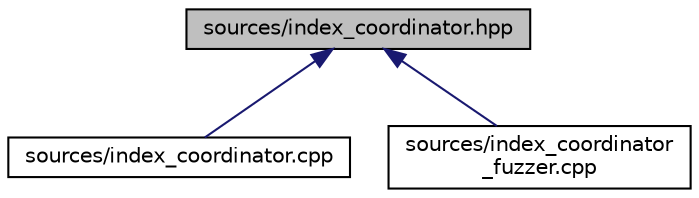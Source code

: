 digraph "sources/index_coordinator.hpp"
{
 // LATEX_PDF_SIZE
  edge [fontname="Helvetica",fontsize="10",labelfontname="Helvetica",labelfontsize="10"];
  node [fontname="Helvetica",fontsize="10",shape=record];
  Node1 [label="sources/index_coordinator.hpp",height=0.2,width=0.4,color="black", fillcolor="grey75", style="filled", fontcolor="black",tooltip=" "];
  Node1 -> Node2 [dir="back",color="midnightblue",fontsize="10",style="solid",fontname="Helvetica"];
  Node2 [label="sources/index_coordinator.cpp",height=0.2,width=0.4,color="black", fillcolor="white", style="filled",URL="$index__coordinator_8cpp.html",tooltip=" "];
  Node1 -> Node3 [dir="back",color="midnightblue",fontsize="10",style="solid",fontname="Helvetica"];
  Node3 [label="sources/index_coordinator\l_fuzzer.cpp",height=0.2,width=0.4,color="black", fillcolor="white", style="filled",URL="$index__coordinator__fuzzer_8cpp.html",tooltip=" "];
}
